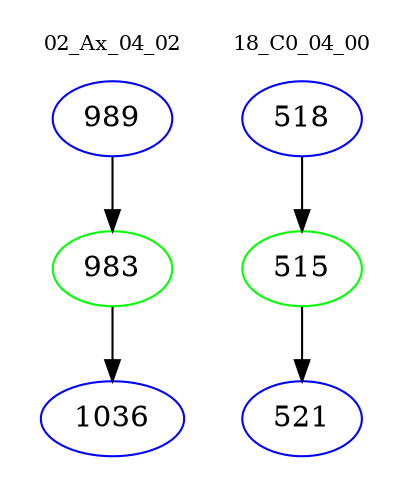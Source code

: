 digraph{
subgraph cluster_0 {
color = white
label = "02_Ax_04_02";
fontsize=10;
T0_989 [label="989", color="blue"]
T0_989 -> T0_983 [color="black"]
T0_983 [label="983", color="green"]
T0_983 -> T0_1036 [color="black"]
T0_1036 [label="1036", color="blue"]
}
subgraph cluster_1 {
color = white
label = "18_C0_04_00";
fontsize=10;
T1_518 [label="518", color="blue"]
T1_518 -> T1_515 [color="black"]
T1_515 [label="515", color="green"]
T1_515 -> T1_521 [color="black"]
T1_521 [label="521", color="blue"]
}
}
